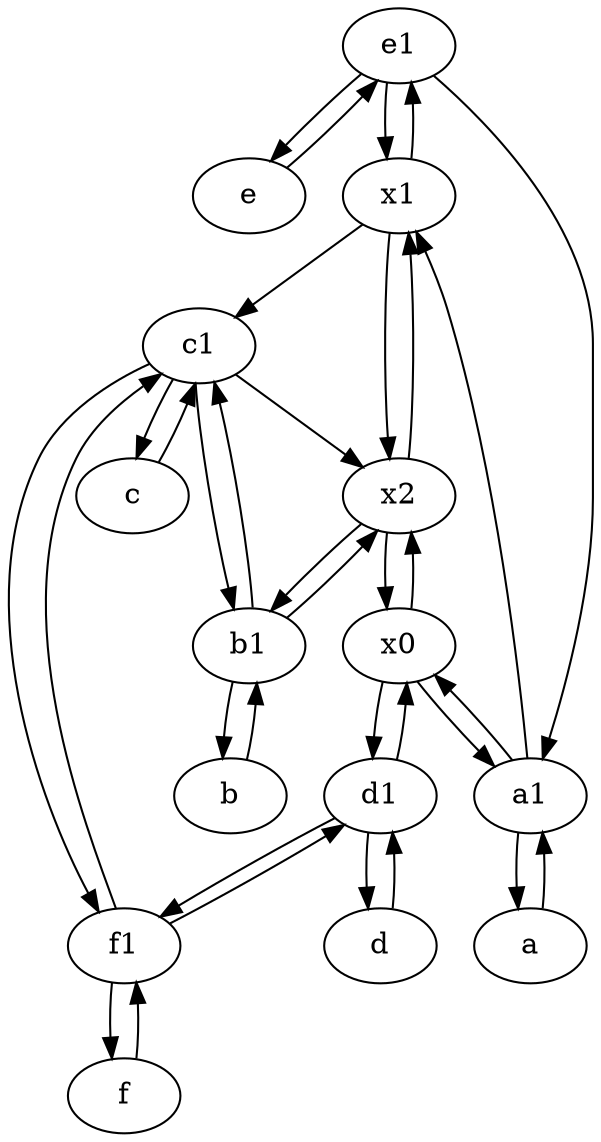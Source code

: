 digraph  {
	e1 [pos="25,45!"];
	c [pos="20,10!"];
	x2;
	c1 [pos="30,15!"];
	a [pos="40,10!"];
	e [pos="30,50!"];
	b [pos="50,20!"];
	f [pos="15,45!"];
	x1;
	a1 [pos="40,15!"];
	d1 [pos="25,30!"];
	d [pos="20,30!"];
	f1;
	x0;
	b1 [pos="45,20!"];
	x2 -> b1;
	x1 -> e1;
	c1 -> c;
	a1 -> x0;
	a1 -> x1;
	x2 -> x0;
	x0 -> x2;
	e1 -> a1;
	x0 -> a1;
	e -> e1;
	c -> c1;
	x1 -> c1;
	c1 -> x2;
	f -> f1;
	d1 -> f1;
	e1 -> x1;
	a1 -> a;
	c1 -> b1;
	d1 -> x0;
	e1 -> e;
	a -> a1;
	b1 -> x2;
	b1 -> c1;
	d -> d1;
	d1 -> d;
	f1 -> c1;
	x0 -> d1;
	x1 -> x2;
	x2 -> x1;
	f1 -> f;
	c1 -> f1;
	b -> b1;
	b1 -> b;
	f1 -> d1;

	}